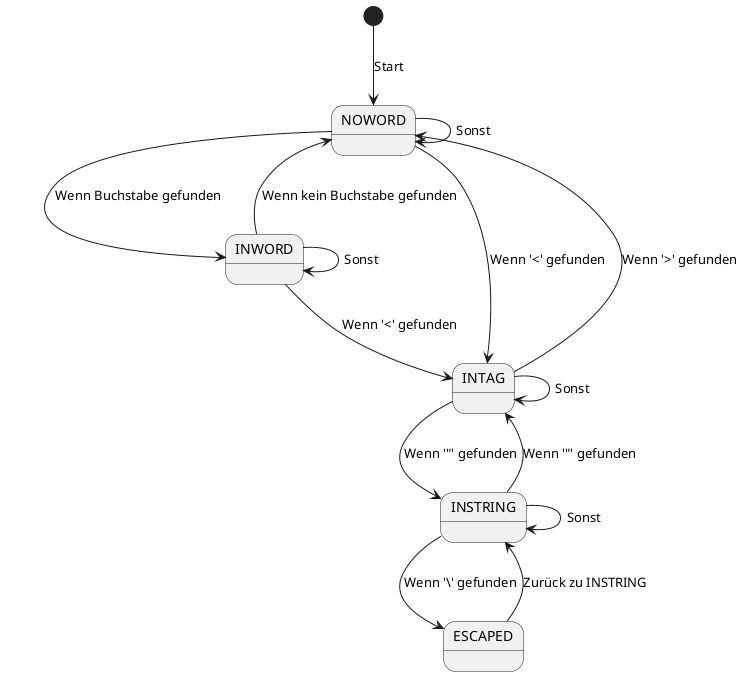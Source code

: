 @startuml
[*] --> NOWORD : Start

NOWORD --> INWORD : Wenn Buchstabe gefunden
NOWORD --> INTAG : Wenn '<' gefunden
NOWORD --> NOWORD : Sonst

INWORD --> INTAG : Wenn '<' gefunden
INWORD --> NOWORD : Wenn kein Buchstabe gefunden
INWORD --> INWORD : Sonst

INTAG --> NOWORD : Wenn '>' gefunden
INTAG --> INSTRING : Wenn '"' gefunden
INTAG --> INTAG : Sonst

INSTRING --> INTAG : Wenn '"' gefunden
INSTRING --> ESCAPED : Wenn '\\' gefunden
INSTRING --> INSTRING : Sonst

ESCAPED --> INSTRING : Zurück zu INSTRING
@enduml
